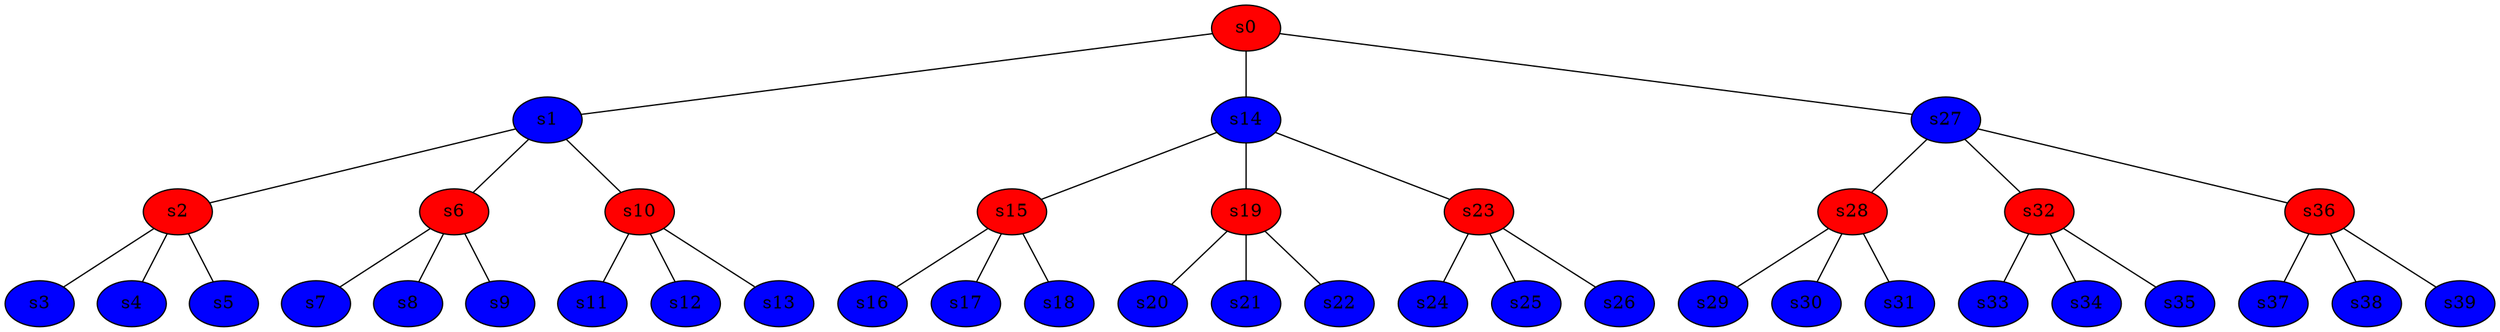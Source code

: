 graph "arbre3x3" {

  "s0" -- "s1";
  "s0" -- "s14";
  "s0" -- "s27";
  "s0"  [style = filled, peripheries = 1, fillcolor = red, fontcolor = black, color = black];
  "s1" -- "s2";
  "s1" -- "s6";
  "s1" -- "s10";
  "s1"  [style = filled, peripheries = 1, fillcolor = blue, fontcolor = black, color = black];
  "s2" -- "s3";
  "s2" -- "s4";
  "s2" -- "s5";
  "s2"  [style = filled, peripheries = 1, fillcolor = red, fontcolor = black, color = black];
  "s3"  [style = filled, peripheries = 1, fillcolor = blue, fontcolor = black, color = black];
  "s4"  [style = filled, peripheries = 1, fillcolor = blue, fontcolor = black, color = black];
  "s5"  [style = filled, peripheries = 1, fillcolor = blue, fontcolor = black, color = black];
  "s6" -- "s7";
  "s6" -- "s8";
  "s6" -- "s9";
  "s6"  [style = filled, peripheries = 1, fillcolor = red, fontcolor = black, color = black];
  "s7"  [style = filled, peripheries = 1, fillcolor = blue, fontcolor = black, color = black];
  "s8"  [style = filled, peripheries = 1, fillcolor = blue, fontcolor = black, color = black];
  "s9"  [style = filled, peripheries = 1, fillcolor = blue, fontcolor = black, color = black];
  "s10" -- "s11";
  "s10" -- "s12";
  "s10" -- "s13";
  "s10"  [style = filled, peripheries = 1, fillcolor = red, fontcolor = black, color = black];
  "s11"  [style = filled, peripheries = 1, fillcolor = blue, fontcolor = black, color = black];
  "s12"  [style = filled, peripheries = 1, fillcolor = blue, fontcolor = black, color = black];
  "s13"  [style = filled, peripheries = 1, fillcolor = blue, fontcolor = black, color = black];
  "s14" -- "s15";
  "s14" -- "s19";
  "s14" -- "s23";
  "s14"  [style = filled, peripheries = 1, fillcolor = blue, fontcolor = black, color = black];
  "s15" -- "s16";
  "s15" -- "s17";
  "s15" -- "s18";
  "s15"  [style = filled, peripheries = 1, fillcolor = red, fontcolor = black, color = black];
  "s16"  [style = filled, peripheries = 1, fillcolor = blue, fontcolor = black, color = black];
  "s17"  [style = filled, peripheries = 1, fillcolor = blue, fontcolor = black, color = black];
  "s18"  [style = filled, peripheries = 1, fillcolor = blue, fontcolor = black, color = black];
  "s19" -- "s20";
  "s19" -- "s21";
  "s19" -- "s22";
  "s19"  [style = filled, peripheries = 1, fillcolor = red, fontcolor = black, color = black];
  "s20"  [style = filled, peripheries = 1, fillcolor = blue, fontcolor = black, color = black];
  "s21"  [style = filled, peripheries = 1, fillcolor = blue, fontcolor = black, color = black];
  "s22"  [style = filled, peripheries = 1, fillcolor = blue, fontcolor = black, color = black];
  "s23" -- "s24";
  "s23" -- "s25";
  "s23" -- "s26";
  "s23"  [style = filled, peripheries = 1, fillcolor = red, fontcolor = black, color = black];
  "s24"  [style = filled, peripheries = 1, fillcolor = blue, fontcolor = black, color = black];
  "s25"  [style = filled, peripheries = 1, fillcolor = blue, fontcolor = black, color = black];
  "s26"  [style = filled, peripheries = 1, fillcolor = blue, fontcolor = black, color = black];
  "s27" -- "s28";
  "s27" -- "s32";
  "s27" -- "s36";
  "s27"  [style = filled, peripheries = 1, fillcolor = blue, fontcolor = black, color = black];
  "s28" -- "s29";
  "s28" -- "s30";
  "s28" -- "s31";
  "s28"  [style = filled, peripheries = 1, fillcolor = red, fontcolor = black, color = black];
  "s29"  [style = filled, peripheries = 1, fillcolor = blue, fontcolor = black, color = black];
  "s30"  [style = filled, peripheries = 1, fillcolor = blue, fontcolor = black, color = black];
  "s31"  [style = filled, peripheries = 1, fillcolor = blue, fontcolor = black, color = black];
  "s32" -- "s33";
  "s32" -- "s34";
  "s32" -- "s35";
  "s32"  [style = filled, peripheries = 1, fillcolor = red, fontcolor = black, color = black];
  "s33"  [style = filled, peripheries = 1, fillcolor = blue, fontcolor = black, color = black];
  "s34"  [style = filled, peripheries = 1, fillcolor = blue, fontcolor = black, color = black];
  "s35"  [style = filled, peripheries = 1, fillcolor = blue, fontcolor = black, color = black];
  "s36" -- "s37";
  "s36" -- "s38";
  "s36" -- "s39";
  "s36"  [style = filled, peripheries = 1, fillcolor = red, fontcolor = black, color = black];
  "s37"  [style = filled, peripheries = 1, fillcolor = blue, fontcolor = black, color = black];
  "s38"  [style = filled, peripheries = 1, fillcolor = blue, fontcolor = black, color = black];
  "s39"  [style = filled, peripheries = 1, fillcolor = blue, fontcolor = black, color = black];
}
